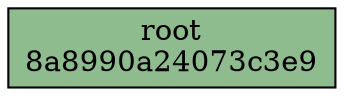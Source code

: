 Digraph merkletree {


Subgraph depth_0 {
rank=same

h8a8990a24073c3e9 [fillcolor=darkseagreen label="root\n8a8990a24073c3e9" ordering=out shape=box style=filled ];
}

}
